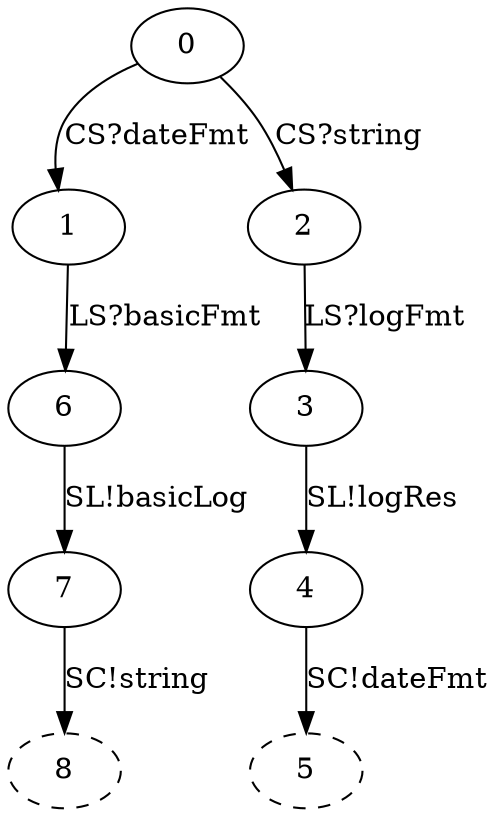 
strict digraph "" {
	graph [edge_default="{}",
		node_default="{}"
	];
	node [label="\N"];
node_0	[label="0"];
node_1	[label="1"];
node_2	[label="2"];
node_3	[label="3"];
node_4	[label="4"];
node_5	[label="5";style=dashed];
node_6	[label="6"];
node_7	[label="7"];
node_8	[label="8";style=dashed];
node_0 -> node_1 	[label="CS?dateFmt"];
node_0 -> node_2 	[label="CS?string"];
node_1 -> node_6 	[label="LS?basicFmt"];
node_2 -> node_3 	[label="LS?logFmt"];
node_3 -> node_4 	[label="SL!logRes"];
node_4 -> node_5 	[label="SC!dateFmt"];
node_6 -> node_7 	[label="SL!basicLog"];
node_7 -> node_8 	[label="SC!string"];
}
